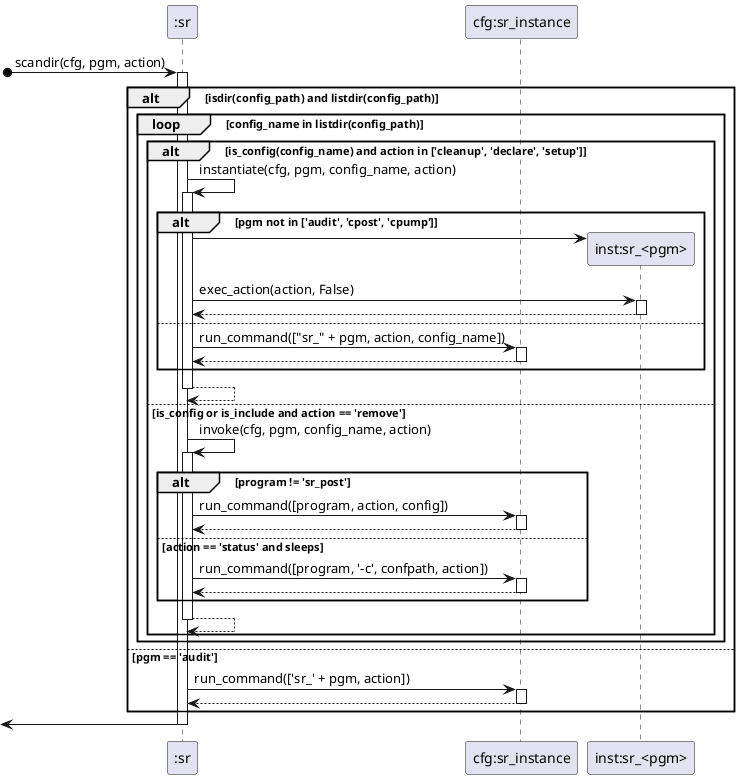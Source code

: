 @startuml
participant ":sr" as sr
participant "cfg:sr_instance" as cfg
participant "inst:sr_<pgm>" as inst


[o-> sr: scandir(cfg, pgm, action)
activate sr

alt isdir(config_path) and listdir(config_path)
 loop config_name in listdir(config_path)
  alt is_config(config_name) and action in ['cleanup', 'declare', 'setup']
    sr -> sr: instantiate(cfg, pgm, config_name, action)
    activate sr
    alt pgm not in ['audit', 'cpost', 'cpump']
     create inst
     sr -> inst
     sr -> inst: exec_action(action, False)
     activate inst
     return
    else
     sr -> cfg: run_command(["sr_" + pgm, action, config_name])
     activate cfg
     return
    end alt
    return
  else is_config or is_include and action == 'remove'
    sr -> sr: invoke(cfg, pgm, config_name, action)
    activate sr
    alt program != 'sr_post'
     sr -> cfg: run_command([program, action, config])
     activate cfg
     return
    else action == 'status' and sleeps
     sr -> cfg: run_command([program, '-c', confpath, action])
     activate cfg
     return
    end alt
    return

  end alt
 end loop
else pgm == 'audit'
 sr -> cfg: run_command(['sr_' + pgm, action])
 activate cfg
 return
end alt
[<- sr
deactivate sr
@enduml